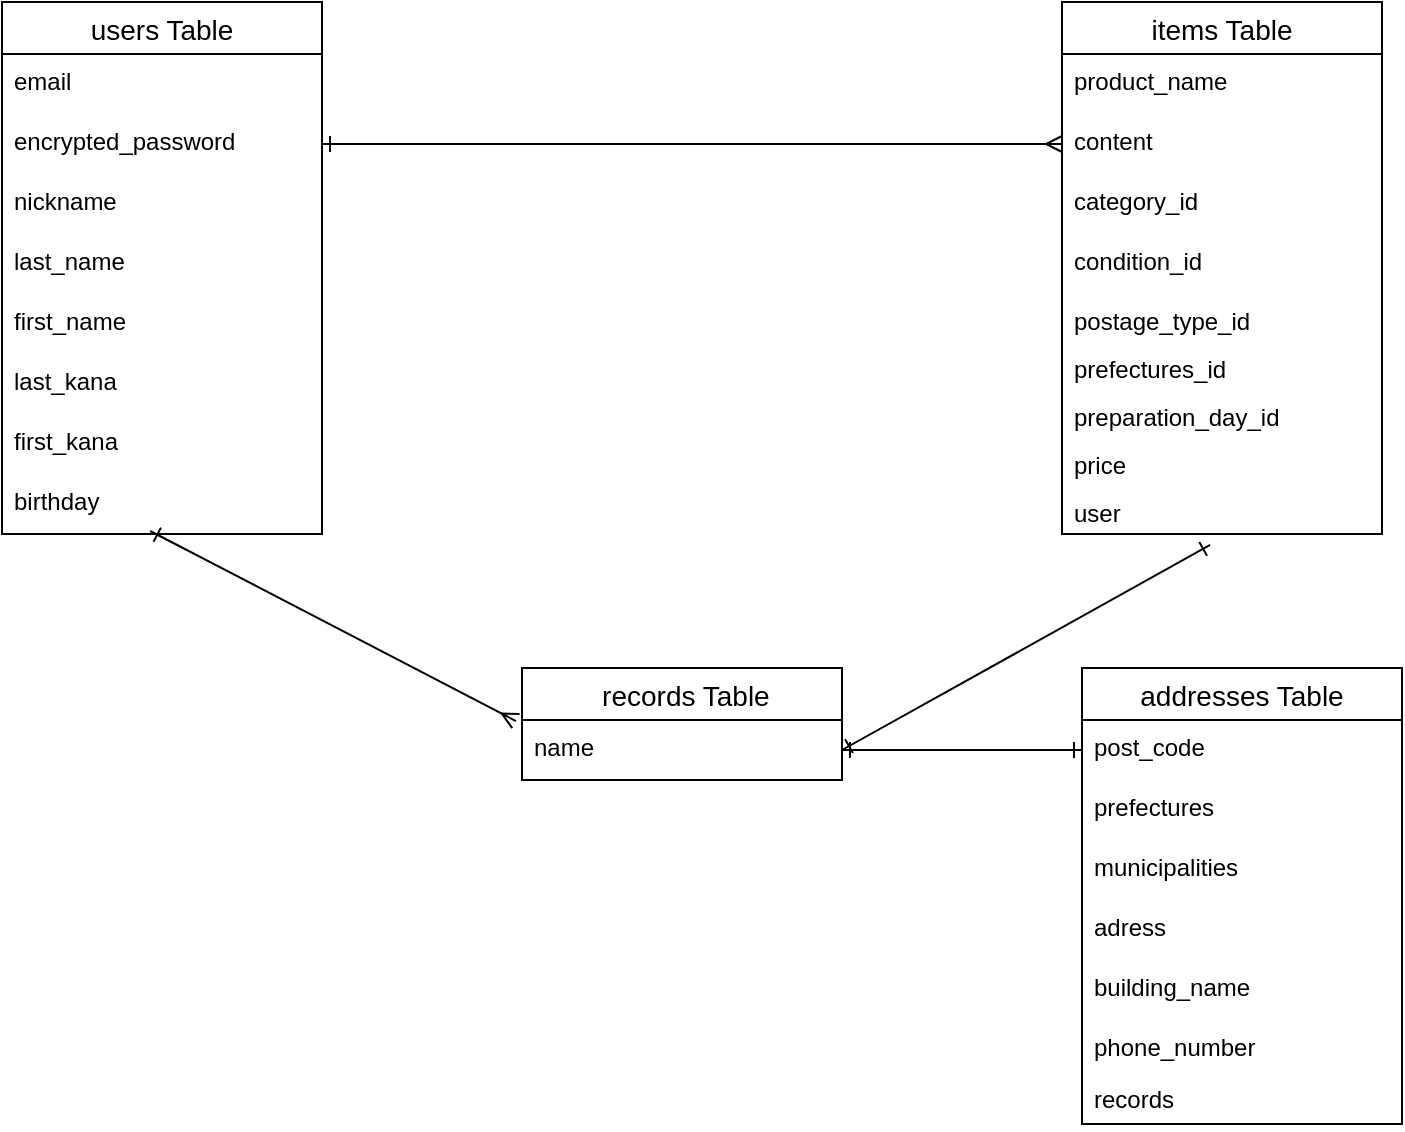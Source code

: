 <mxfile>
    <diagram id="PpaFDnaZsXvy9PYGQIUy" name="ページ1">
        <mxGraphModel dx="750" dy="680" grid="1" gridSize="10" guides="1" tooltips="1" connect="1" arrows="1" fold="1" page="1" pageScale="1" pageWidth="827" pageHeight="1169" math="0" shadow="0">
            <root>
                <mxCell id="0"/>
                <mxCell id="1" parent="0"/>
                <mxCell id="79" value="users Table" style="swimlane;fontStyle=0;childLayout=stackLayout;horizontal=1;startSize=26;horizontalStack=0;resizeParent=1;resizeParentMax=0;resizeLast=0;collapsible=1;marginBottom=0;align=center;fontSize=14;" parent="1" vertex="1">
                    <mxGeometry x="10" y="50" width="160" height="266" as="geometry"/>
                </mxCell>
                <mxCell id="81" value="email" style="text;strokeColor=none;fillColor=none;spacingLeft=4;spacingRight=4;overflow=hidden;rotatable=0;points=[[0,0.5],[1,0.5]];portConstraint=eastwest;fontSize=12;" parent="79" vertex="1">
                    <mxGeometry y="26" width="160" height="30" as="geometry"/>
                </mxCell>
                <mxCell id="82" value="encrypted_password" style="text;strokeColor=none;fillColor=none;spacingLeft=4;spacingRight=4;overflow=hidden;rotatable=0;points=[[0,0.5],[1,0.5]];portConstraint=eastwest;fontSize=12;" parent="79" vertex="1">
                    <mxGeometry y="56" width="160" height="30" as="geometry"/>
                </mxCell>
                <mxCell id="80" value="nickname" style="text;strokeColor=none;fillColor=none;spacingLeft=4;spacingRight=4;overflow=hidden;rotatable=0;points=[[0,0.5],[1,0.5]];portConstraint=eastwest;fontSize=12;" parent="79" vertex="1">
                    <mxGeometry y="86" width="160" height="30" as="geometry"/>
                </mxCell>
                <mxCell id="98" value="last_name" style="text;strokeColor=none;fillColor=none;spacingLeft=4;spacingRight=4;overflow=hidden;rotatable=0;points=[[0,0.5],[1,0.5]];portConstraint=eastwest;fontSize=12;" parent="79" vertex="1">
                    <mxGeometry y="116" width="160" height="30" as="geometry"/>
                </mxCell>
                <mxCell id="138" value="first_name" style="text;strokeColor=none;fillColor=none;spacingLeft=4;spacingRight=4;overflow=hidden;rotatable=0;points=[[0,0.5],[1,0.5]];portConstraint=eastwest;fontSize=12;" vertex="1" parent="79">
                    <mxGeometry y="146" width="160" height="30" as="geometry"/>
                </mxCell>
                <mxCell id="139" value="last_kana" style="text;strokeColor=none;fillColor=none;spacingLeft=4;spacingRight=4;overflow=hidden;rotatable=0;points=[[0,0.5],[1,0.5]];portConstraint=eastwest;fontSize=12;" vertex="1" parent="79">
                    <mxGeometry y="176" width="160" height="30" as="geometry"/>
                </mxCell>
                <mxCell id="140" value="first_kana" style="text;strokeColor=none;fillColor=none;spacingLeft=4;spacingRight=4;overflow=hidden;rotatable=0;points=[[0,0.5],[1,0.5]];portConstraint=eastwest;fontSize=12;" vertex="1" parent="79">
                    <mxGeometry y="206" width="160" height="30" as="geometry"/>
                </mxCell>
                <mxCell id="130" value="birthday" style="text;strokeColor=none;fillColor=none;spacingLeft=4;spacingRight=4;overflow=hidden;rotatable=0;points=[[0,0.5],[1,0.5]];portConstraint=eastwest;fontSize=12;" parent="79" vertex="1">
                    <mxGeometry y="236" width="160" height="30" as="geometry"/>
                </mxCell>
                <mxCell id="100" value=" records Table" style="swimlane;fontStyle=0;childLayout=stackLayout;horizontal=1;startSize=26;horizontalStack=0;resizeParent=1;resizeParentMax=0;resizeLast=0;collapsible=1;marginBottom=0;align=center;fontSize=14;" parent="1" vertex="1">
                    <mxGeometry x="270" y="383" width="160" height="56" as="geometry"/>
                </mxCell>
                <mxCell id="110" value="items Table" style="swimlane;fontStyle=0;childLayout=stackLayout;horizontal=1;startSize=26;horizontalStack=0;resizeParent=1;resizeParentMax=0;resizeLast=0;collapsible=1;marginBottom=0;align=center;fontSize=14;" parent="1" vertex="1">
                    <mxGeometry x="540" y="50" width="160" height="266" as="geometry"/>
                </mxCell>
                <mxCell id="111" value="product_name" style="text;strokeColor=none;fillColor=none;spacingLeft=4;spacingRight=4;overflow=hidden;rotatable=0;points=[[0,0.5],[1,0.5]];portConstraint=eastwest;fontSize=12;" parent="110" vertex="1">
                    <mxGeometry y="26" width="160" height="30" as="geometry"/>
                </mxCell>
                <mxCell id="114" value="content" style="text;strokeColor=none;fillColor=none;spacingLeft=4;spacingRight=4;overflow=hidden;rotatable=0;points=[[0,0.5],[1,0.5]];portConstraint=eastwest;fontSize=12;" parent="110" vertex="1">
                    <mxGeometry y="56" width="160" height="30" as="geometry"/>
                </mxCell>
                <mxCell id="115" value="category_id" style="text;strokeColor=none;fillColor=none;spacingLeft=4;spacingRight=4;overflow=hidden;rotatable=0;points=[[0,0.5],[1,0.5]];portConstraint=eastwest;fontSize=12;" parent="110" vertex="1">
                    <mxGeometry y="86" width="160" height="30" as="geometry"/>
                </mxCell>
                <mxCell id="116" value="condition_id" style="text;strokeColor=none;fillColor=none;spacingLeft=4;spacingRight=4;overflow=hidden;rotatable=0;points=[[0,0.5],[1,0.5]];portConstraint=eastwest;fontSize=12;" parent="110" vertex="1">
                    <mxGeometry y="116" width="160" height="30" as="geometry"/>
                </mxCell>
                <mxCell id="117" value="postage_type_id" style="text;strokeColor=none;fillColor=none;spacingLeft=4;spacingRight=4;overflow=hidden;rotatable=0;points=[[0,0.5],[1,0.5]];portConstraint=eastwest;fontSize=12;" parent="110" vertex="1">
                    <mxGeometry y="146" width="160" height="24" as="geometry"/>
                </mxCell>
                <mxCell id="142" value="prefectures_id" style="text;strokeColor=none;fillColor=none;spacingLeft=4;spacingRight=4;overflow=hidden;rotatable=0;points=[[0,0.5],[1,0.5]];portConstraint=eastwest;fontSize=12;" vertex="1" parent="110">
                    <mxGeometry y="170" width="160" height="24" as="geometry"/>
                </mxCell>
                <mxCell id="141" value="preparation_day_id" style="text;strokeColor=none;fillColor=none;spacingLeft=4;spacingRight=4;overflow=hidden;rotatable=0;points=[[0,0.5],[1,0.5]];portConstraint=eastwest;fontSize=12;" vertex="1" parent="110">
                    <mxGeometry y="194" width="160" height="24" as="geometry"/>
                </mxCell>
                <mxCell id="143" value="price" style="text;strokeColor=none;fillColor=none;spacingLeft=4;spacingRight=4;overflow=hidden;rotatable=0;points=[[0,0.5],[1,0.5]];portConstraint=eastwest;fontSize=12;" vertex="1" parent="110">
                    <mxGeometry y="218" width="160" height="24" as="geometry"/>
                </mxCell>
                <mxCell id="144" value="user" style="text;strokeColor=none;fillColor=none;spacingLeft=4;spacingRight=4;overflow=hidden;rotatable=0;points=[[0,0.5],[1,0.5]];portConstraint=eastwest;fontSize=12;" vertex="1" parent="110">
                    <mxGeometry y="242" width="160" height="24" as="geometry"/>
                </mxCell>
                <mxCell id="136" style="edgeStyle=none;html=1;startArrow=ERone;startFill=0;endArrow=ERone;endFill=0;" parent="1" source="120" target="101" edge="1">
                    <mxGeometry relative="1" as="geometry">
                        <mxPoint x="500" y="424" as="sourcePoint"/>
                    </mxGeometry>
                </mxCell>
                <mxCell id="119" value="addresses Table" style="swimlane;fontStyle=0;childLayout=stackLayout;horizontal=1;startSize=26;horizontalStack=0;resizeParent=1;resizeParentMax=0;resizeLast=0;collapsible=1;marginBottom=0;align=center;fontSize=14;" parent="1" vertex="1">
                    <mxGeometry x="550" y="383" width="160" height="228" as="geometry"/>
                </mxCell>
                <mxCell id="120" value="post_code" style="text;strokeColor=none;fillColor=none;spacingLeft=4;spacingRight=4;overflow=hidden;rotatable=0;points=[[0,0.5],[1,0.5]];portConstraint=eastwest;fontSize=12;" parent="119" vertex="1">
                    <mxGeometry y="26" width="160" height="30" as="geometry"/>
                </mxCell>
                <mxCell id="122" value="prefectures" style="text;strokeColor=none;fillColor=none;spacingLeft=4;spacingRight=4;overflow=hidden;rotatable=0;points=[[0,0.5],[1,0.5]];portConstraint=eastwest;fontSize=12;" parent="119" vertex="1">
                    <mxGeometry y="56" width="160" height="30" as="geometry"/>
                </mxCell>
                <mxCell id="123" value="municipalities" style="text;strokeColor=none;fillColor=none;spacingLeft=4;spacingRight=4;overflow=hidden;rotatable=0;points=[[0,0.5],[1,0.5]];portConstraint=eastwest;fontSize=12;" parent="119" vertex="1">
                    <mxGeometry y="86" width="160" height="30" as="geometry"/>
                </mxCell>
                <mxCell id="124" value="adress" style="text;strokeColor=none;fillColor=none;spacingLeft=4;spacingRight=4;overflow=hidden;rotatable=0;points=[[0,0.5],[1,0.5]];portConstraint=eastwest;fontSize=12;" parent="119" vertex="1">
                    <mxGeometry y="116" width="160" height="30" as="geometry"/>
                </mxCell>
                <mxCell id="125" value="building_name" style="text;strokeColor=none;fillColor=none;spacingLeft=4;spacingRight=4;overflow=hidden;rotatable=0;points=[[0,0.5],[1,0.5]];portConstraint=eastwest;fontSize=12;" parent="119" vertex="1">
                    <mxGeometry y="146" width="160" height="30" as="geometry"/>
                </mxCell>
                <mxCell id="126" value="phone_number" style="text;strokeColor=none;fillColor=none;spacingLeft=4;spacingRight=4;overflow=hidden;rotatable=0;points=[[0,0.5],[1,0.5]];portConstraint=eastwest;fontSize=12;" parent="119" vertex="1">
                    <mxGeometry y="176" width="160" height="26" as="geometry"/>
                </mxCell>
                <mxCell id="145" value="records" style="text;strokeColor=none;fillColor=none;spacingLeft=4;spacingRight=4;overflow=hidden;rotatable=0;points=[[0,0.5],[1,0.5]];portConstraint=eastwest;fontSize=12;" vertex="1" parent="119">
                    <mxGeometry y="202" width="160" height="26" as="geometry"/>
                </mxCell>
                <mxCell id="131" style="edgeStyle=none;html=1;exitX=1;exitY=0.5;exitDx=0;exitDy=0;entryX=0;entryY=0.5;entryDx=0;entryDy=0;endArrow=ERmany;endFill=0;startArrow=ERone;startFill=0;" parent="1" source="82" target="114" edge="1">
                    <mxGeometry relative="1" as="geometry"/>
                </mxCell>
                <mxCell id="134" style="edgeStyle=none;html=1;entryX=0.463;entryY=1.229;entryDx=0;entryDy=0;startArrow=ERone;startFill=0;endArrow=ERone;endFill=0;entryPerimeter=0;exitX=1;exitY=0.5;exitDx=0;exitDy=0;" parent="1" source="101" target="144" edge="1">
                    <mxGeometry relative="1" as="geometry">
                        <mxPoint x="326" y="380" as="sourcePoint"/>
                        <mxPoint x="414" y="121" as="targetPoint"/>
                    </mxGeometry>
                </mxCell>
                <mxCell id="101" value="name" style="text;strokeColor=none;fillColor=none;spacingLeft=4;spacingRight=4;overflow=hidden;rotatable=0;points=[[0,0.5],[1,0.5]];portConstraint=eastwest;fontSize=12;" parent="1" vertex="1">
                    <mxGeometry x="270" y="409" width="160" height="30" as="geometry"/>
                </mxCell>
                <mxCell id="137" style="edgeStyle=none;html=1;entryX=0.463;entryY=0.95;entryDx=0;entryDy=0;startArrow=ERmany;startFill=0;endArrow=ERone;endFill=0;entryPerimeter=0;exitX=-0.019;exitY=0.017;exitDx=0;exitDy=0;exitPerimeter=0;" parent="1" source="101" edge="1" target="130">
                    <mxGeometry relative="1" as="geometry">
                        <mxPoint y="416.5" as="sourcePoint"/>
                        <mxPoint x="136" y="255.996" as="targetPoint"/>
                    </mxGeometry>
                </mxCell>
            </root>
        </mxGraphModel>
    </diagram>
</mxfile>